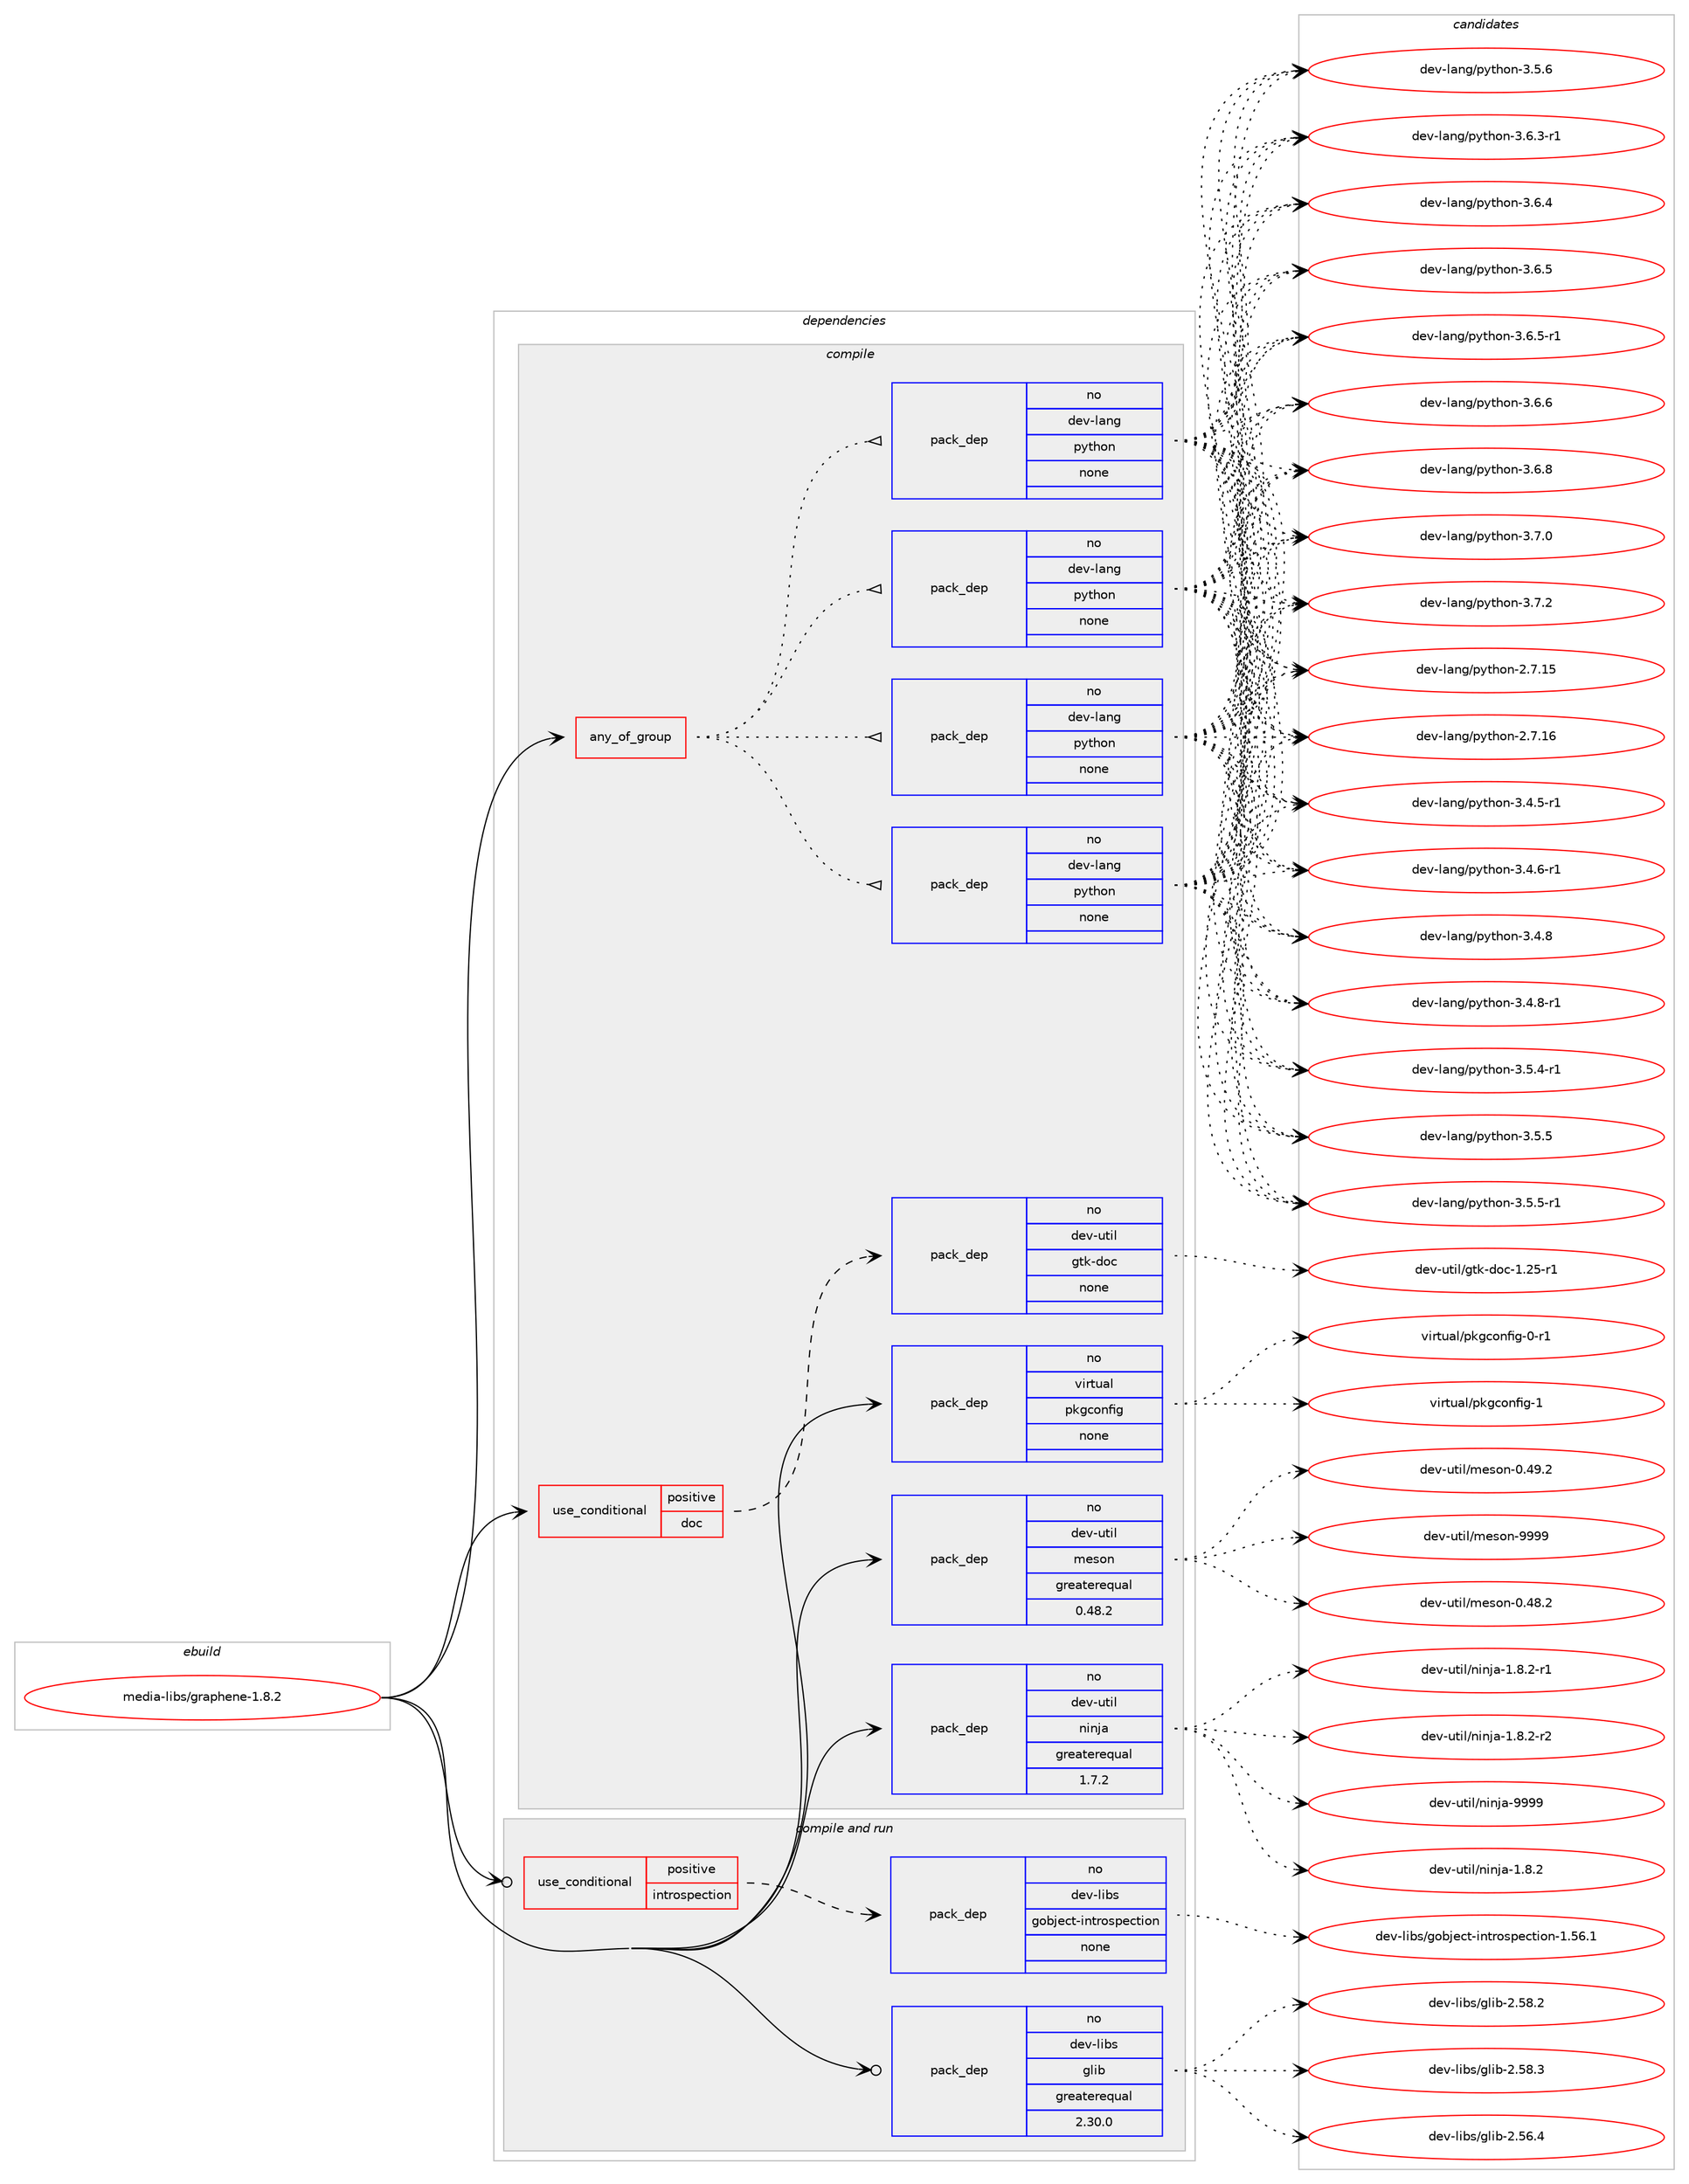 digraph prolog {

# *************
# Graph options
# *************

newrank=true;
concentrate=true;
compound=true;
graph [rankdir=LR,fontname=Helvetica,fontsize=10,ranksep=1.5];#, ranksep=2.5, nodesep=0.2];
edge  [arrowhead=vee];
node  [fontname=Helvetica,fontsize=10];

# **********
# The ebuild
# **********

subgraph cluster_leftcol {
color=gray;
rank=same;
label=<<i>ebuild</i>>;
id [label="media-libs/graphene-1.8.2", color=red, width=4, href="../media-libs/graphene-1.8.2.svg"];
}

# ****************
# The dependencies
# ****************

subgraph cluster_midcol {
color=gray;
label=<<i>dependencies</i>>;
subgraph cluster_compile {
fillcolor="#eeeeee";
style=filled;
label=<<i>compile</i>>;
subgraph any25019 {
dependency1610850 [label=<<TABLE BORDER="0" CELLBORDER="1" CELLSPACING="0" CELLPADDING="4"><TR><TD CELLPADDING="10">any_of_group</TD></TR></TABLE>>, shape=none, color=red];subgraph pack1151124 {
dependency1610851 [label=<<TABLE BORDER="0" CELLBORDER="1" CELLSPACING="0" CELLPADDING="4" WIDTH="220"><TR><TD ROWSPAN="6" CELLPADDING="30">pack_dep</TD></TR><TR><TD WIDTH="110">no</TD></TR><TR><TD>dev-lang</TD></TR><TR><TD>python</TD></TR><TR><TD>none</TD></TR><TR><TD></TD></TR></TABLE>>, shape=none, color=blue];
}
dependency1610850:e -> dependency1610851:w [weight=20,style="dotted",arrowhead="oinv"];
subgraph pack1151125 {
dependency1610852 [label=<<TABLE BORDER="0" CELLBORDER="1" CELLSPACING="0" CELLPADDING="4" WIDTH="220"><TR><TD ROWSPAN="6" CELLPADDING="30">pack_dep</TD></TR><TR><TD WIDTH="110">no</TD></TR><TR><TD>dev-lang</TD></TR><TR><TD>python</TD></TR><TR><TD>none</TD></TR><TR><TD></TD></TR></TABLE>>, shape=none, color=blue];
}
dependency1610850:e -> dependency1610852:w [weight=20,style="dotted",arrowhead="oinv"];
subgraph pack1151126 {
dependency1610853 [label=<<TABLE BORDER="0" CELLBORDER="1" CELLSPACING="0" CELLPADDING="4" WIDTH="220"><TR><TD ROWSPAN="6" CELLPADDING="30">pack_dep</TD></TR><TR><TD WIDTH="110">no</TD></TR><TR><TD>dev-lang</TD></TR><TR><TD>python</TD></TR><TR><TD>none</TD></TR><TR><TD></TD></TR></TABLE>>, shape=none, color=blue];
}
dependency1610850:e -> dependency1610853:w [weight=20,style="dotted",arrowhead="oinv"];
subgraph pack1151127 {
dependency1610854 [label=<<TABLE BORDER="0" CELLBORDER="1" CELLSPACING="0" CELLPADDING="4" WIDTH="220"><TR><TD ROWSPAN="6" CELLPADDING="30">pack_dep</TD></TR><TR><TD WIDTH="110">no</TD></TR><TR><TD>dev-lang</TD></TR><TR><TD>python</TD></TR><TR><TD>none</TD></TR><TR><TD></TD></TR></TABLE>>, shape=none, color=blue];
}
dependency1610850:e -> dependency1610854:w [weight=20,style="dotted",arrowhead="oinv"];
}
id:e -> dependency1610850:w [weight=20,style="solid",arrowhead="vee"];
subgraph cond434008 {
dependency1610855 [label=<<TABLE BORDER="0" CELLBORDER="1" CELLSPACING="0" CELLPADDING="4"><TR><TD ROWSPAN="3" CELLPADDING="10">use_conditional</TD></TR><TR><TD>positive</TD></TR><TR><TD>doc</TD></TR></TABLE>>, shape=none, color=red];
subgraph pack1151128 {
dependency1610856 [label=<<TABLE BORDER="0" CELLBORDER="1" CELLSPACING="0" CELLPADDING="4" WIDTH="220"><TR><TD ROWSPAN="6" CELLPADDING="30">pack_dep</TD></TR><TR><TD WIDTH="110">no</TD></TR><TR><TD>dev-util</TD></TR><TR><TD>gtk-doc</TD></TR><TR><TD>none</TD></TR><TR><TD></TD></TR></TABLE>>, shape=none, color=blue];
}
dependency1610855:e -> dependency1610856:w [weight=20,style="dashed",arrowhead="vee"];
}
id:e -> dependency1610855:w [weight=20,style="solid",arrowhead="vee"];
subgraph pack1151129 {
dependency1610857 [label=<<TABLE BORDER="0" CELLBORDER="1" CELLSPACING="0" CELLPADDING="4" WIDTH="220"><TR><TD ROWSPAN="6" CELLPADDING="30">pack_dep</TD></TR><TR><TD WIDTH="110">no</TD></TR><TR><TD>dev-util</TD></TR><TR><TD>meson</TD></TR><TR><TD>greaterequal</TD></TR><TR><TD>0.48.2</TD></TR></TABLE>>, shape=none, color=blue];
}
id:e -> dependency1610857:w [weight=20,style="solid",arrowhead="vee"];
subgraph pack1151130 {
dependency1610858 [label=<<TABLE BORDER="0" CELLBORDER="1" CELLSPACING="0" CELLPADDING="4" WIDTH="220"><TR><TD ROWSPAN="6" CELLPADDING="30">pack_dep</TD></TR><TR><TD WIDTH="110">no</TD></TR><TR><TD>dev-util</TD></TR><TR><TD>ninja</TD></TR><TR><TD>greaterequal</TD></TR><TR><TD>1.7.2</TD></TR></TABLE>>, shape=none, color=blue];
}
id:e -> dependency1610858:w [weight=20,style="solid",arrowhead="vee"];
subgraph pack1151131 {
dependency1610859 [label=<<TABLE BORDER="0" CELLBORDER="1" CELLSPACING="0" CELLPADDING="4" WIDTH="220"><TR><TD ROWSPAN="6" CELLPADDING="30">pack_dep</TD></TR><TR><TD WIDTH="110">no</TD></TR><TR><TD>virtual</TD></TR><TR><TD>pkgconfig</TD></TR><TR><TD>none</TD></TR><TR><TD></TD></TR></TABLE>>, shape=none, color=blue];
}
id:e -> dependency1610859:w [weight=20,style="solid",arrowhead="vee"];
}
subgraph cluster_compileandrun {
fillcolor="#eeeeee";
style=filled;
label=<<i>compile and run</i>>;
subgraph cond434009 {
dependency1610860 [label=<<TABLE BORDER="0" CELLBORDER="1" CELLSPACING="0" CELLPADDING="4"><TR><TD ROWSPAN="3" CELLPADDING="10">use_conditional</TD></TR><TR><TD>positive</TD></TR><TR><TD>introspection</TD></TR></TABLE>>, shape=none, color=red];
subgraph pack1151132 {
dependency1610861 [label=<<TABLE BORDER="0" CELLBORDER="1" CELLSPACING="0" CELLPADDING="4" WIDTH="220"><TR><TD ROWSPAN="6" CELLPADDING="30">pack_dep</TD></TR><TR><TD WIDTH="110">no</TD></TR><TR><TD>dev-libs</TD></TR><TR><TD>gobject-introspection</TD></TR><TR><TD>none</TD></TR><TR><TD></TD></TR></TABLE>>, shape=none, color=blue];
}
dependency1610860:e -> dependency1610861:w [weight=20,style="dashed",arrowhead="vee"];
}
id:e -> dependency1610860:w [weight=20,style="solid",arrowhead="odotvee"];
subgraph pack1151133 {
dependency1610862 [label=<<TABLE BORDER="0" CELLBORDER="1" CELLSPACING="0" CELLPADDING="4" WIDTH="220"><TR><TD ROWSPAN="6" CELLPADDING="30">pack_dep</TD></TR><TR><TD WIDTH="110">no</TD></TR><TR><TD>dev-libs</TD></TR><TR><TD>glib</TD></TR><TR><TD>greaterequal</TD></TR><TR><TD>2.30.0</TD></TR></TABLE>>, shape=none, color=blue];
}
id:e -> dependency1610862:w [weight=20,style="solid",arrowhead="odotvee"];
}
subgraph cluster_run {
fillcolor="#eeeeee";
style=filled;
label=<<i>run</i>>;
}
}

# **************
# The candidates
# **************

subgraph cluster_choices {
rank=same;
color=gray;
label=<<i>candidates</i>>;

subgraph choice1151124 {
color=black;
nodesep=1;
choice10010111845108971101034711212111610411111045504655464953 [label="dev-lang/python-2.7.15", color=red, width=4,href="../dev-lang/python-2.7.15.svg"];
choice10010111845108971101034711212111610411111045504655464954 [label="dev-lang/python-2.7.16", color=red, width=4,href="../dev-lang/python-2.7.16.svg"];
choice1001011184510897110103471121211161041111104551465246534511449 [label="dev-lang/python-3.4.5-r1", color=red, width=4,href="../dev-lang/python-3.4.5-r1.svg"];
choice1001011184510897110103471121211161041111104551465246544511449 [label="dev-lang/python-3.4.6-r1", color=red, width=4,href="../dev-lang/python-3.4.6-r1.svg"];
choice100101118451089711010347112121116104111110455146524656 [label="dev-lang/python-3.4.8", color=red, width=4,href="../dev-lang/python-3.4.8.svg"];
choice1001011184510897110103471121211161041111104551465246564511449 [label="dev-lang/python-3.4.8-r1", color=red, width=4,href="../dev-lang/python-3.4.8-r1.svg"];
choice1001011184510897110103471121211161041111104551465346524511449 [label="dev-lang/python-3.5.4-r1", color=red, width=4,href="../dev-lang/python-3.5.4-r1.svg"];
choice100101118451089711010347112121116104111110455146534653 [label="dev-lang/python-3.5.5", color=red, width=4,href="../dev-lang/python-3.5.5.svg"];
choice1001011184510897110103471121211161041111104551465346534511449 [label="dev-lang/python-3.5.5-r1", color=red, width=4,href="../dev-lang/python-3.5.5-r1.svg"];
choice100101118451089711010347112121116104111110455146534654 [label="dev-lang/python-3.5.6", color=red, width=4,href="../dev-lang/python-3.5.6.svg"];
choice1001011184510897110103471121211161041111104551465446514511449 [label="dev-lang/python-3.6.3-r1", color=red, width=4,href="../dev-lang/python-3.6.3-r1.svg"];
choice100101118451089711010347112121116104111110455146544652 [label="dev-lang/python-3.6.4", color=red, width=4,href="../dev-lang/python-3.6.4.svg"];
choice100101118451089711010347112121116104111110455146544653 [label="dev-lang/python-3.6.5", color=red, width=4,href="../dev-lang/python-3.6.5.svg"];
choice1001011184510897110103471121211161041111104551465446534511449 [label="dev-lang/python-3.6.5-r1", color=red, width=4,href="../dev-lang/python-3.6.5-r1.svg"];
choice100101118451089711010347112121116104111110455146544654 [label="dev-lang/python-3.6.6", color=red, width=4,href="../dev-lang/python-3.6.6.svg"];
choice100101118451089711010347112121116104111110455146544656 [label="dev-lang/python-3.6.8", color=red, width=4,href="../dev-lang/python-3.6.8.svg"];
choice100101118451089711010347112121116104111110455146554648 [label="dev-lang/python-3.7.0", color=red, width=4,href="../dev-lang/python-3.7.0.svg"];
choice100101118451089711010347112121116104111110455146554650 [label="dev-lang/python-3.7.2", color=red, width=4,href="../dev-lang/python-3.7.2.svg"];
dependency1610851:e -> choice10010111845108971101034711212111610411111045504655464953:w [style=dotted,weight="100"];
dependency1610851:e -> choice10010111845108971101034711212111610411111045504655464954:w [style=dotted,weight="100"];
dependency1610851:e -> choice1001011184510897110103471121211161041111104551465246534511449:w [style=dotted,weight="100"];
dependency1610851:e -> choice1001011184510897110103471121211161041111104551465246544511449:w [style=dotted,weight="100"];
dependency1610851:e -> choice100101118451089711010347112121116104111110455146524656:w [style=dotted,weight="100"];
dependency1610851:e -> choice1001011184510897110103471121211161041111104551465246564511449:w [style=dotted,weight="100"];
dependency1610851:e -> choice1001011184510897110103471121211161041111104551465346524511449:w [style=dotted,weight="100"];
dependency1610851:e -> choice100101118451089711010347112121116104111110455146534653:w [style=dotted,weight="100"];
dependency1610851:e -> choice1001011184510897110103471121211161041111104551465346534511449:w [style=dotted,weight="100"];
dependency1610851:e -> choice100101118451089711010347112121116104111110455146534654:w [style=dotted,weight="100"];
dependency1610851:e -> choice1001011184510897110103471121211161041111104551465446514511449:w [style=dotted,weight="100"];
dependency1610851:e -> choice100101118451089711010347112121116104111110455146544652:w [style=dotted,weight="100"];
dependency1610851:e -> choice100101118451089711010347112121116104111110455146544653:w [style=dotted,weight="100"];
dependency1610851:e -> choice1001011184510897110103471121211161041111104551465446534511449:w [style=dotted,weight="100"];
dependency1610851:e -> choice100101118451089711010347112121116104111110455146544654:w [style=dotted,weight="100"];
dependency1610851:e -> choice100101118451089711010347112121116104111110455146544656:w [style=dotted,weight="100"];
dependency1610851:e -> choice100101118451089711010347112121116104111110455146554648:w [style=dotted,weight="100"];
dependency1610851:e -> choice100101118451089711010347112121116104111110455146554650:w [style=dotted,weight="100"];
}
subgraph choice1151125 {
color=black;
nodesep=1;
choice10010111845108971101034711212111610411111045504655464953 [label="dev-lang/python-2.7.15", color=red, width=4,href="../dev-lang/python-2.7.15.svg"];
choice10010111845108971101034711212111610411111045504655464954 [label="dev-lang/python-2.7.16", color=red, width=4,href="../dev-lang/python-2.7.16.svg"];
choice1001011184510897110103471121211161041111104551465246534511449 [label="dev-lang/python-3.4.5-r1", color=red, width=4,href="../dev-lang/python-3.4.5-r1.svg"];
choice1001011184510897110103471121211161041111104551465246544511449 [label="dev-lang/python-3.4.6-r1", color=red, width=4,href="../dev-lang/python-3.4.6-r1.svg"];
choice100101118451089711010347112121116104111110455146524656 [label="dev-lang/python-3.4.8", color=red, width=4,href="../dev-lang/python-3.4.8.svg"];
choice1001011184510897110103471121211161041111104551465246564511449 [label="dev-lang/python-3.4.8-r1", color=red, width=4,href="../dev-lang/python-3.4.8-r1.svg"];
choice1001011184510897110103471121211161041111104551465346524511449 [label="dev-lang/python-3.5.4-r1", color=red, width=4,href="../dev-lang/python-3.5.4-r1.svg"];
choice100101118451089711010347112121116104111110455146534653 [label="dev-lang/python-3.5.5", color=red, width=4,href="../dev-lang/python-3.5.5.svg"];
choice1001011184510897110103471121211161041111104551465346534511449 [label="dev-lang/python-3.5.5-r1", color=red, width=4,href="../dev-lang/python-3.5.5-r1.svg"];
choice100101118451089711010347112121116104111110455146534654 [label="dev-lang/python-3.5.6", color=red, width=4,href="../dev-lang/python-3.5.6.svg"];
choice1001011184510897110103471121211161041111104551465446514511449 [label="dev-lang/python-3.6.3-r1", color=red, width=4,href="../dev-lang/python-3.6.3-r1.svg"];
choice100101118451089711010347112121116104111110455146544652 [label="dev-lang/python-3.6.4", color=red, width=4,href="../dev-lang/python-3.6.4.svg"];
choice100101118451089711010347112121116104111110455146544653 [label="dev-lang/python-3.6.5", color=red, width=4,href="../dev-lang/python-3.6.5.svg"];
choice1001011184510897110103471121211161041111104551465446534511449 [label="dev-lang/python-3.6.5-r1", color=red, width=4,href="../dev-lang/python-3.6.5-r1.svg"];
choice100101118451089711010347112121116104111110455146544654 [label="dev-lang/python-3.6.6", color=red, width=4,href="../dev-lang/python-3.6.6.svg"];
choice100101118451089711010347112121116104111110455146544656 [label="dev-lang/python-3.6.8", color=red, width=4,href="../dev-lang/python-3.6.8.svg"];
choice100101118451089711010347112121116104111110455146554648 [label="dev-lang/python-3.7.0", color=red, width=4,href="../dev-lang/python-3.7.0.svg"];
choice100101118451089711010347112121116104111110455146554650 [label="dev-lang/python-3.7.2", color=red, width=4,href="../dev-lang/python-3.7.2.svg"];
dependency1610852:e -> choice10010111845108971101034711212111610411111045504655464953:w [style=dotted,weight="100"];
dependency1610852:e -> choice10010111845108971101034711212111610411111045504655464954:w [style=dotted,weight="100"];
dependency1610852:e -> choice1001011184510897110103471121211161041111104551465246534511449:w [style=dotted,weight="100"];
dependency1610852:e -> choice1001011184510897110103471121211161041111104551465246544511449:w [style=dotted,weight="100"];
dependency1610852:e -> choice100101118451089711010347112121116104111110455146524656:w [style=dotted,weight="100"];
dependency1610852:e -> choice1001011184510897110103471121211161041111104551465246564511449:w [style=dotted,weight="100"];
dependency1610852:e -> choice1001011184510897110103471121211161041111104551465346524511449:w [style=dotted,weight="100"];
dependency1610852:e -> choice100101118451089711010347112121116104111110455146534653:w [style=dotted,weight="100"];
dependency1610852:e -> choice1001011184510897110103471121211161041111104551465346534511449:w [style=dotted,weight="100"];
dependency1610852:e -> choice100101118451089711010347112121116104111110455146534654:w [style=dotted,weight="100"];
dependency1610852:e -> choice1001011184510897110103471121211161041111104551465446514511449:w [style=dotted,weight="100"];
dependency1610852:e -> choice100101118451089711010347112121116104111110455146544652:w [style=dotted,weight="100"];
dependency1610852:e -> choice100101118451089711010347112121116104111110455146544653:w [style=dotted,weight="100"];
dependency1610852:e -> choice1001011184510897110103471121211161041111104551465446534511449:w [style=dotted,weight="100"];
dependency1610852:e -> choice100101118451089711010347112121116104111110455146544654:w [style=dotted,weight="100"];
dependency1610852:e -> choice100101118451089711010347112121116104111110455146544656:w [style=dotted,weight="100"];
dependency1610852:e -> choice100101118451089711010347112121116104111110455146554648:w [style=dotted,weight="100"];
dependency1610852:e -> choice100101118451089711010347112121116104111110455146554650:w [style=dotted,weight="100"];
}
subgraph choice1151126 {
color=black;
nodesep=1;
choice10010111845108971101034711212111610411111045504655464953 [label="dev-lang/python-2.7.15", color=red, width=4,href="../dev-lang/python-2.7.15.svg"];
choice10010111845108971101034711212111610411111045504655464954 [label="dev-lang/python-2.7.16", color=red, width=4,href="../dev-lang/python-2.7.16.svg"];
choice1001011184510897110103471121211161041111104551465246534511449 [label="dev-lang/python-3.4.5-r1", color=red, width=4,href="../dev-lang/python-3.4.5-r1.svg"];
choice1001011184510897110103471121211161041111104551465246544511449 [label="dev-lang/python-3.4.6-r1", color=red, width=4,href="../dev-lang/python-3.4.6-r1.svg"];
choice100101118451089711010347112121116104111110455146524656 [label="dev-lang/python-3.4.8", color=red, width=4,href="../dev-lang/python-3.4.8.svg"];
choice1001011184510897110103471121211161041111104551465246564511449 [label="dev-lang/python-3.4.8-r1", color=red, width=4,href="../dev-lang/python-3.4.8-r1.svg"];
choice1001011184510897110103471121211161041111104551465346524511449 [label="dev-lang/python-3.5.4-r1", color=red, width=4,href="../dev-lang/python-3.5.4-r1.svg"];
choice100101118451089711010347112121116104111110455146534653 [label="dev-lang/python-3.5.5", color=red, width=4,href="../dev-lang/python-3.5.5.svg"];
choice1001011184510897110103471121211161041111104551465346534511449 [label="dev-lang/python-3.5.5-r1", color=red, width=4,href="../dev-lang/python-3.5.5-r1.svg"];
choice100101118451089711010347112121116104111110455146534654 [label="dev-lang/python-3.5.6", color=red, width=4,href="../dev-lang/python-3.5.6.svg"];
choice1001011184510897110103471121211161041111104551465446514511449 [label="dev-lang/python-3.6.3-r1", color=red, width=4,href="../dev-lang/python-3.6.3-r1.svg"];
choice100101118451089711010347112121116104111110455146544652 [label="dev-lang/python-3.6.4", color=red, width=4,href="../dev-lang/python-3.6.4.svg"];
choice100101118451089711010347112121116104111110455146544653 [label="dev-lang/python-3.6.5", color=red, width=4,href="../dev-lang/python-3.6.5.svg"];
choice1001011184510897110103471121211161041111104551465446534511449 [label="dev-lang/python-3.6.5-r1", color=red, width=4,href="../dev-lang/python-3.6.5-r1.svg"];
choice100101118451089711010347112121116104111110455146544654 [label="dev-lang/python-3.6.6", color=red, width=4,href="../dev-lang/python-3.6.6.svg"];
choice100101118451089711010347112121116104111110455146544656 [label="dev-lang/python-3.6.8", color=red, width=4,href="../dev-lang/python-3.6.8.svg"];
choice100101118451089711010347112121116104111110455146554648 [label="dev-lang/python-3.7.0", color=red, width=4,href="../dev-lang/python-3.7.0.svg"];
choice100101118451089711010347112121116104111110455146554650 [label="dev-lang/python-3.7.2", color=red, width=4,href="../dev-lang/python-3.7.2.svg"];
dependency1610853:e -> choice10010111845108971101034711212111610411111045504655464953:w [style=dotted,weight="100"];
dependency1610853:e -> choice10010111845108971101034711212111610411111045504655464954:w [style=dotted,weight="100"];
dependency1610853:e -> choice1001011184510897110103471121211161041111104551465246534511449:w [style=dotted,weight="100"];
dependency1610853:e -> choice1001011184510897110103471121211161041111104551465246544511449:w [style=dotted,weight="100"];
dependency1610853:e -> choice100101118451089711010347112121116104111110455146524656:w [style=dotted,weight="100"];
dependency1610853:e -> choice1001011184510897110103471121211161041111104551465246564511449:w [style=dotted,weight="100"];
dependency1610853:e -> choice1001011184510897110103471121211161041111104551465346524511449:w [style=dotted,weight="100"];
dependency1610853:e -> choice100101118451089711010347112121116104111110455146534653:w [style=dotted,weight="100"];
dependency1610853:e -> choice1001011184510897110103471121211161041111104551465346534511449:w [style=dotted,weight="100"];
dependency1610853:e -> choice100101118451089711010347112121116104111110455146534654:w [style=dotted,weight="100"];
dependency1610853:e -> choice1001011184510897110103471121211161041111104551465446514511449:w [style=dotted,weight="100"];
dependency1610853:e -> choice100101118451089711010347112121116104111110455146544652:w [style=dotted,weight="100"];
dependency1610853:e -> choice100101118451089711010347112121116104111110455146544653:w [style=dotted,weight="100"];
dependency1610853:e -> choice1001011184510897110103471121211161041111104551465446534511449:w [style=dotted,weight="100"];
dependency1610853:e -> choice100101118451089711010347112121116104111110455146544654:w [style=dotted,weight="100"];
dependency1610853:e -> choice100101118451089711010347112121116104111110455146544656:w [style=dotted,weight="100"];
dependency1610853:e -> choice100101118451089711010347112121116104111110455146554648:w [style=dotted,weight="100"];
dependency1610853:e -> choice100101118451089711010347112121116104111110455146554650:w [style=dotted,weight="100"];
}
subgraph choice1151127 {
color=black;
nodesep=1;
choice10010111845108971101034711212111610411111045504655464953 [label="dev-lang/python-2.7.15", color=red, width=4,href="../dev-lang/python-2.7.15.svg"];
choice10010111845108971101034711212111610411111045504655464954 [label="dev-lang/python-2.7.16", color=red, width=4,href="../dev-lang/python-2.7.16.svg"];
choice1001011184510897110103471121211161041111104551465246534511449 [label="dev-lang/python-3.4.5-r1", color=red, width=4,href="../dev-lang/python-3.4.5-r1.svg"];
choice1001011184510897110103471121211161041111104551465246544511449 [label="dev-lang/python-3.4.6-r1", color=red, width=4,href="../dev-lang/python-3.4.6-r1.svg"];
choice100101118451089711010347112121116104111110455146524656 [label="dev-lang/python-3.4.8", color=red, width=4,href="../dev-lang/python-3.4.8.svg"];
choice1001011184510897110103471121211161041111104551465246564511449 [label="dev-lang/python-3.4.8-r1", color=red, width=4,href="../dev-lang/python-3.4.8-r1.svg"];
choice1001011184510897110103471121211161041111104551465346524511449 [label="dev-lang/python-3.5.4-r1", color=red, width=4,href="../dev-lang/python-3.5.4-r1.svg"];
choice100101118451089711010347112121116104111110455146534653 [label="dev-lang/python-3.5.5", color=red, width=4,href="../dev-lang/python-3.5.5.svg"];
choice1001011184510897110103471121211161041111104551465346534511449 [label="dev-lang/python-3.5.5-r1", color=red, width=4,href="../dev-lang/python-3.5.5-r1.svg"];
choice100101118451089711010347112121116104111110455146534654 [label="dev-lang/python-3.5.6", color=red, width=4,href="../dev-lang/python-3.5.6.svg"];
choice1001011184510897110103471121211161041111104551465446514511449 [label="dev-lang/python-3.6.3-r1", color=red, width=4,href="../dev-lang/python-3.6.3-r1.svg"];
choice100101118451089711010347112121116104111110455146544652 [label="dev-lang/python-3.6.4", color=red, width=4,href="../dev-lang/python-3.6.4.svg"];
choice100101118451089711010347112121116104111110455146544653 [label="dev-lang/python-3.6.5", color=red, width=4,href="../dev-lang/python-3.6.5.svg"];
choice1001011184510897110103471121211161041111104551465446534511449 [label="dev-lang/python-3.6.5-r1", color=red, width=4,href="../dev-lang/python-3.6.5-r1.svg"];
choice100101118451089711010347112121116104111110455146544654 [label="dev-lang/python-3.6.6", color=red, width=4,href="../dev-lang/python-3.6.6.svg"];
choice100101118451089711010347112121116104111110455146544656 [label="dev-lang/python-3.6.8", color=red, width=4,href="../dev-lang/python-3.6.8.svg"];
choice100101118451089711010347112121116104111110455146554648 [label="dev-lang/python-3.7.0", color=red, width=4,href="../dev-lang/python-3.7.0.svg"];
choice100101118451089711010347112121116104111110455146554650 [label="dev-lang/python-3.7.2", color=red, width=4,href="../dev-lang/python-3.7.2.svg"];
dependency1610854:e -> choice10010111845108971101034711212111610411111045504655464953:w [style=dotted,weight="100"];
dependency1610854:e -> choice10010111845108971101034711212111610411111045504655464954:w [style=dotted,weight="100"];
dependency1610854:e -> choice1001011184510897110103471121211161041111104551465246534511449:w [style=dotted,weight="100"];
dependency1610854:e -> choice1001011184510897110103471121211161041111104551465246544511449:w [style=dotted,weight="100"];
dependency1610854:e -> choice100101118451089711010347112121116104111110455146524656:w [style=dotted,weight="100"];
dependency1610854:e -> choice1001011184510897110103471121211161041111104551465246564511449:w [style=dotted,weight="100"];
dependency1610854:e -> choice1001011184510897110103471121211161041111104551465346524511449:w [style=dotted,weight="100"];
dependency1610854:e -> choice100101118451089711010347112121116104111110455146534653:w [style=dotted,weight="100"];
dependency1610854:e -> choice1001011184510897110103471121211161041111104551465346534511449:w [style=dotted,weight="100"];
dependency1610854:e -> choice100101118451089711010347112121116104111110455146534654:w [style=dotted,weight="100"];
dependency1610854:e -> choice1001011184510897110103471121211161041111104551465446514511449:w [style=dotted,weight="100"];
dependency1610854:e -> choice100101118451089711010347112121116104111110455146544652:w [style=dotted,weight="100"];
dependency1610854:e -> choice100101118451089711010347112121116104111110455146544653:w [style=dotted,weight="100"];
dependency1610854:e -> choice1001011184510897110103471121211161041111104551465446534511449:w [style=dotted,weight="100"];
dependency1610854:e -> choice100101118451089711010347112121116104111110455146544654:w [style=dotted,weight="100"];
dependency1610854:e -> choice100101118451089711010347112121116104111110455146544656:w [style=dotted,weight="100"];
dependency1610854:e -> choice100101118451089711010347112121116104111110455146554648:w [style=dotted,weight="100"];
dependency1610854:e -> choice100101118451089711010347112121116104111110455146554650:w [style=dotted,weight="100"];
}
subgraph choice1151128 {
color=black;
nodesep=1;
choice1001011184511711610510847103116107451001119945494650534511449 [label="dev-util/gtk-doc-1.25-r1", color=red, width=4,href="../dev-util/gtk-doc-1.25-r1.svg"];
dependency1610856:e -> choice1001011184511711610510847103116107451001119945494650534511449:w [style=dotted,weight="100"];
}
subgraph choice1151129 {
color=black;
nodesep=1;
choice100101118451171161051084710910111511111045484652564650 [label="dev-util/meson-0.48.2", color=red, width=4,href="../dev-util/meson-0.48.2.svg"];
choice100101118451171161051084710910111511111045484652574650 [label="dev-util/meson-0.49.2", color=red, width=4,href="../dev-util/meson-0.49.2.svg"];
choice10010111845117116105108471091011151111104557575757 [label="dev-util/meson-9999", color=red, width=4,href="../dev-util/meson-9999.svg"];
dependency1610857:e -> choice100101118451171161051084710910111511111045484652564650:w [style=dotted,weight="100"];
dependency1610857:e -> choice100101118451171161051084710910111511111045484652574650:w [style=dotted,weight="100"];
dependency1610857:e -> choice10010111845117116105108471091011151111104557575757:w [style=dotted,weight="100"];
}
subgraph choice1151130 {
color=black;
nodesep=1;
choice100101118451171161051084711010511010697454946564650 [label="dev-util/ninja-1.8.2", color=red, width=4,href="../dev-util/ninja-1.8.2.svg"];
choice1001011184511711610510847110105110106974549465646504511449 [label="dev-util/ninja-1.8.2-r1", color=red, width=4,href="../dev-util/ninja-1.8.2-r1.svg"];
choice1001011184511711610510847110105110106974549465646504511450 [label="dev-util/ninja-1.8.2-r2", color=red, width=4,href="../dev-util/ninja-1.8.2-r2.svg"];
choice1001011184511711610510847110105110106974557575757 [label="dev-util/ninja-9999", color=red, width=4,href="../dev-util/ninja-9999.svg"];
dependency1610858:e -> choice100101118451171161051084711010511010697454946564650:w [style=dotted,weight="100"];
dependency1610858:e -> choice1001011184511711610510847110105110106974549465646504511449:w [style=dotted,weight="100"];
dependency1610858:e -> choice1001011184511711610510847110105110106974549465646504511450:w [style=dotted,weight="100"];
dependency1610858:e -> choice1001011184511711610510847110105110106974557575757:w [style=dotted,weight="100"];
}
subgraph choice1151131 {
color=black;
nodesep=1;
choice11810511411611797108471121071039911111010210510345484511449 [label="virtual/pkgconfig-0-r1", color=red, width=4,href="../virtual/pkgconfig-0-r1.svg"];
choice1181051141161179710847112107103991111101021051034549 [label="virtual/pkgconfig-1", color=red, width=4,href="../virtual/pkgconfig-1.svg"];
dependency1610859:e -> choice11810511411611797108471121071039911111010210510345484511449:w [style=dotted,weight="100"];
dependency1610859:e -> choice1181051141161179710847112107103991111101021051034549:w [style=dotted,weight="100"];
}
subgraph choice1151132 {
color=black;
nodesep=1;
choice1001011184510810598115471031119810610199116451051101161141111151121019911610511111045494653544649 [label="dev-libs/gobject-introspection-1.56.1", color=red, width=4,href="../dev-libs/gobject-introspection-1.56.1.svg"];
dependency1610861:e -> choice1001011184510810598115471031119810610199116451051101161141111151121019911610511111045494653544649:w [style=dotted,weight="100"];
}
subgraph choice1151133 {
color=black;
nodesep=1;
choice1001011184510810598115471031081059845504653544652 [label="dev-libs/glib-2.56.4", color=red, width=4,href="../dev-libs/glib-2.56.4.svg"];
choice1001011184510810598115471031081059845504653564650 [label="dev-libs/glib-2.58.2", color=red, width=4,href="../dev-libs/glib-2.58.2.svg"];
choice1001011184510810598115471031081059845504653564651 [label="dev-libs/glib-2.58.3", color=red, width=4,href="../dev-libs/glib-2.58.3.svg"];
dependency1610862:e -> choice1001011184510810598115471031081059845504653544652:w [style=dotted,weight="100"];
dependency1610862:e -> choice1001011184510810598115471031081059845504653564650:w [style=dotted,weight="100"];
dependency1610862:e -> choice1001011184510810598115471031081059845504653564651:w [style=dotted,weight="100"];
}
}

}
